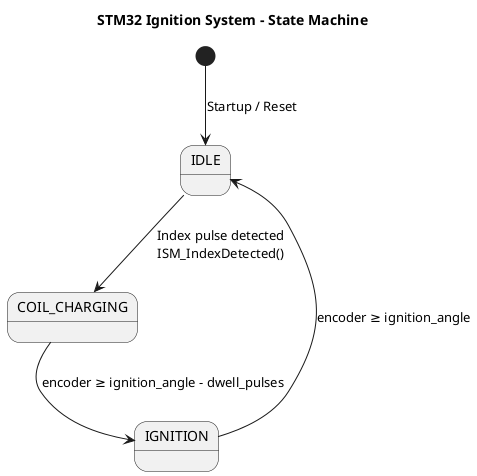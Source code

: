@startuml
title STM32 Ignition System - State Machine

[*] --> IDLE : Startup / Reset

IDLE --> COIL_CHARGING : Index pulse detected\nISM_IndexDetected()
COIL_CHARGING --> IGNITION : encoder ≥ ignition_angle - dwell_pulses
IGNITION --> IDLE : encoder ≥ ignition_angle

state IDLE
state COIL_CHARGING
state IGNITION

@enduml
